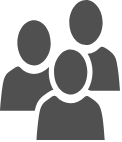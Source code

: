 <mxfile version="24.4.8" type="github">
  <diagram name="Page-1" id="T54lN4BmbasMBKN-9y9B">
    <mxGraphModel dx="1232" dy="1097" grid="1" gridSize="10" guides="1" tooltips="1" connect="1" arrows="1" fold="1" page="1" pageScale="1" pageWidth="827" pageHeight="1169" math="0" shadow="0">
      <root>
        <mxCell id="0" />
        <mxCell id="1" parent="0" />
        <mxCell id="N8tj3RGwLtir1eDdx83O-1" value="" style="sketch=0;pointerEvents=1;shadow=0;dashed=0;html=1;strokeColor=none;fillColor=#505050;labelPosition=center;verticalLabelPosition=bottom;verticalAlign=top;outlineConnect=0;align=center;shape=mxgraph.office.users.users;" vertex="1" parent="1">
          <mxGeometry x="60" y="150" width="60" height="70" as="geometry" />
        </mxCell>
      </root>
    </mxGraphModel>
  </diagram>
</mxfile>
